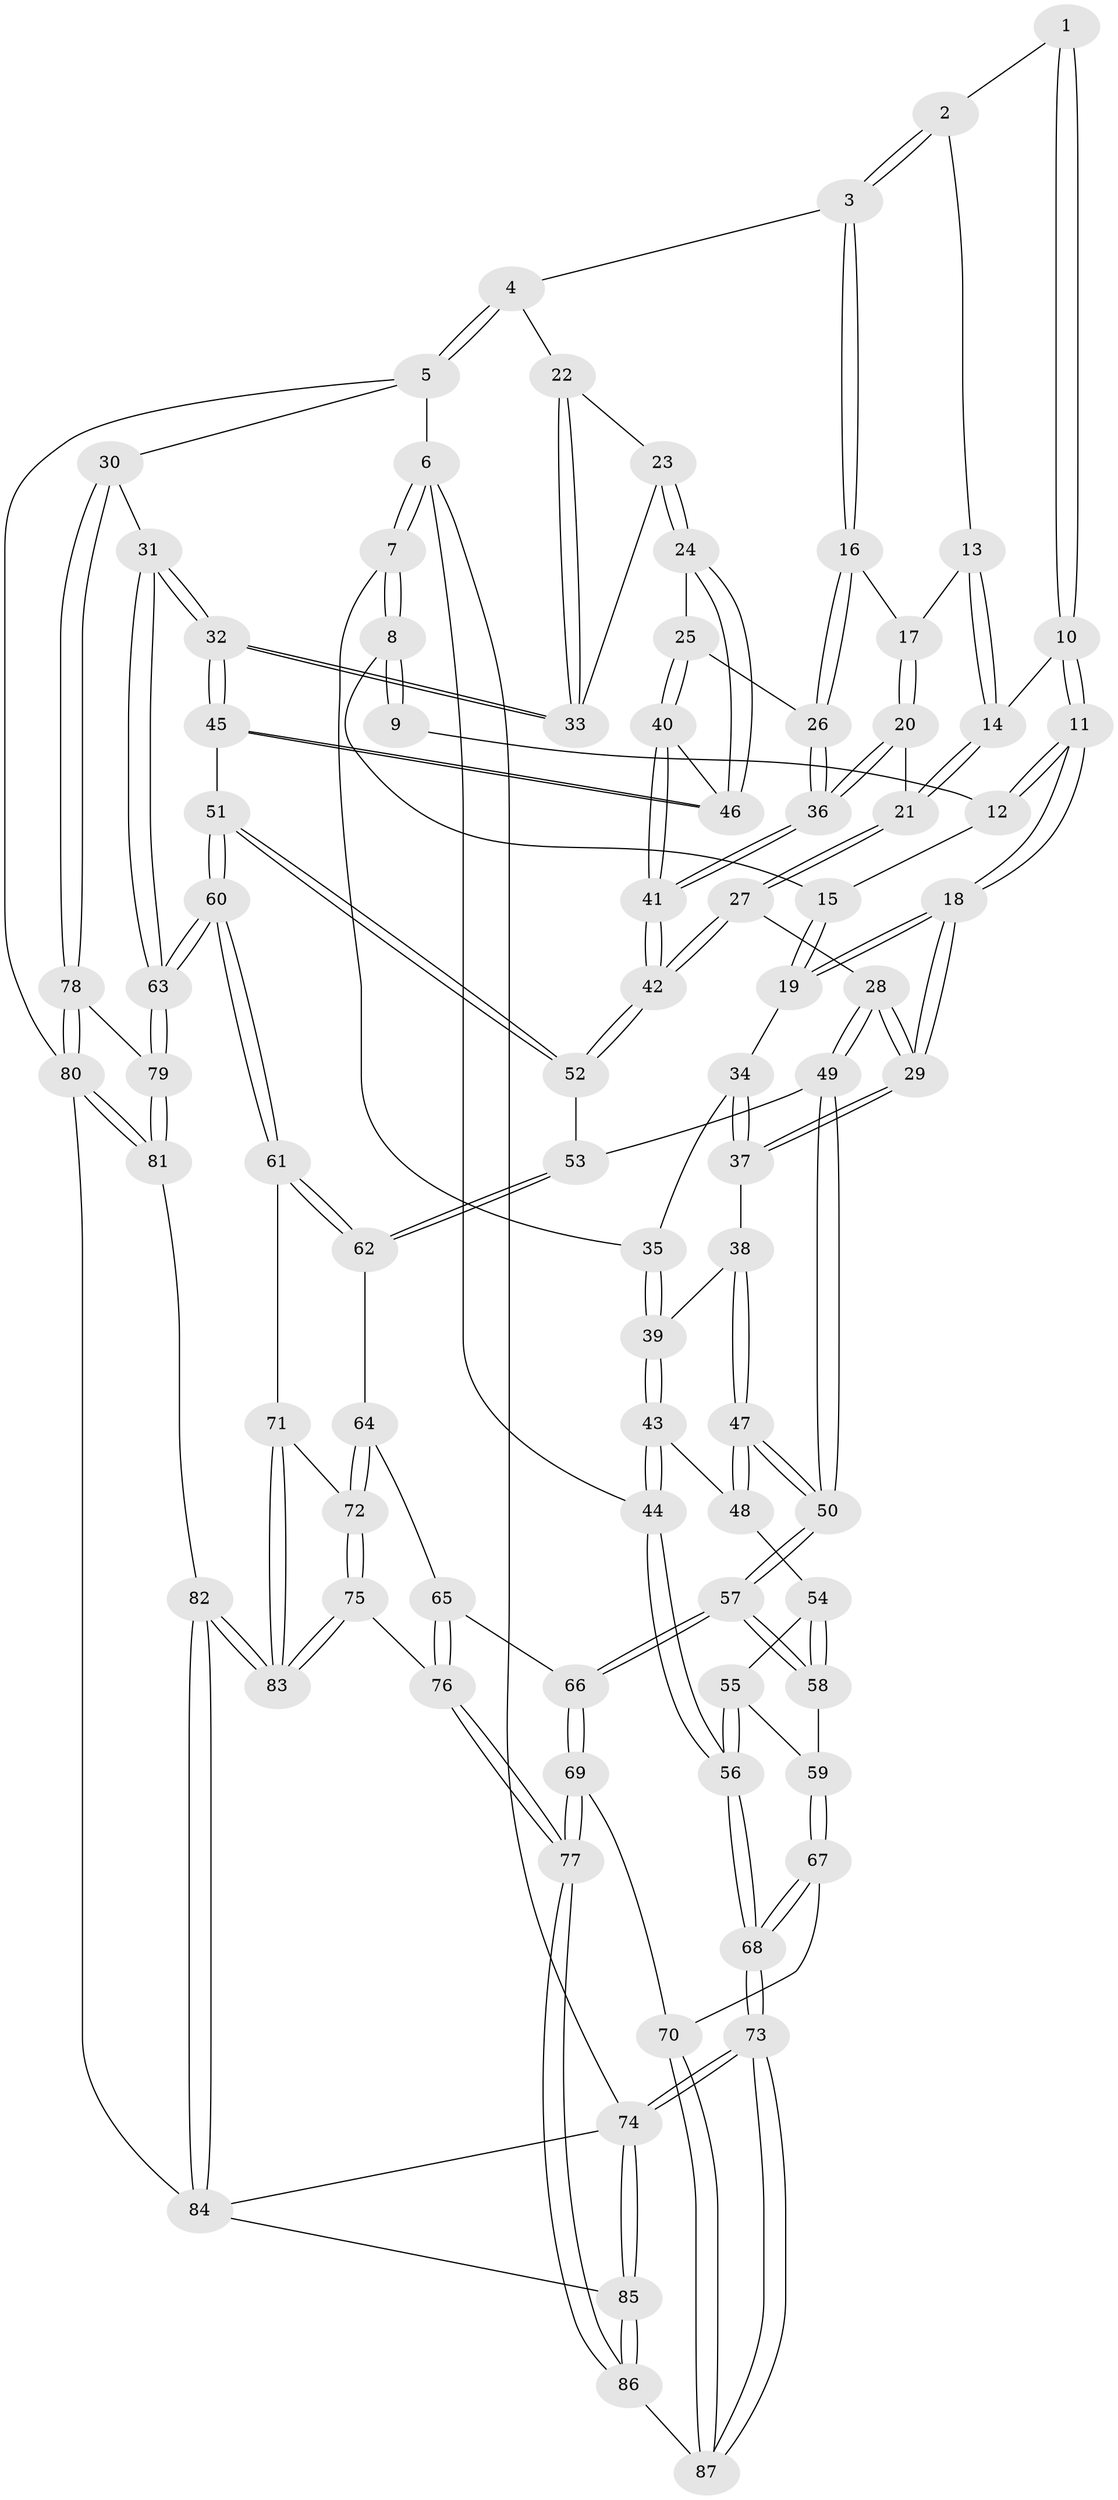 // Generated by graph-tools (version 1.1) at 2025/17/03/09/25 04:17:20]
// undirected, 87 vertices, 214 edges
graph export_dot {
graph [start="1"]
  node [color=gray90,style=filled];
  1 [pos="+0.5456388084878611+0"];
  2 [pos="+0.6284773478625613+0"];
  3 [pos="+0.78560564009903+0"];
  4 [pos="+0.9695040393807118+0"];
  5 [pos="+1+0"];
  6 [pos="+0+0"];
  7 [pos="+0+0"];
  8 [pos="+0+0"];
  9 [pos="+0.22388935151076722+0"];
  10 [pos="+0.42436410517684187+0.1109350660373478"];
  11 [pos="+0.38669760537128334+0.12462893594844504"];
  12 [pos="+0.3300874452397513+0.06330094268111401"];
  13 [pos="+0.491617539101498+0.11330063215776644"];
  14 [pos="+0.45648554448658735+0.1256441676780055"];
  15 [pos="+0.2587234989643489+0.11591341461512893"];
  16 [pos="+0.7268425173653976+0"];
  17 [pos="+0.5958211010409707+0.10016177452178622"];
  18 [pos="+0.36381937421645383+0.17471263605255394"];
  19 [pos="+0.25162234940305134+0.15476315099231341"];
  20 [pos="+0.5324109385003684+0.21007576815423587"];
  21 [pos="+0.5195326937859398+0.21511952643302548"];
  22 [pos="+0.9454144935589126+0"];
  23 [pos="+0.8752177458141338+0.21358981409747238"];
  24 [pos="+0.8167675006570326+0.23344959525089087"];
  25 [pos="+0.7753965242147538+0.15413962018317404"];
  26 [pos="+0.7278315238428085+0.03999146668660472"];
  27 [pos="+0.44544922353246275+0.3286222392245395"];
  28 [pos="+0.40904079432281626+0.3373244801332341"];
  29 [pos="+0.37076538325044317+0.26633368877317104"];
  30 [pos="+1+0.46420966910669154"];
  31 [pos="+1+0.4607924731545511"];
  32 [pos="+1+0.4397589459182827"];
  33 [pos="+0.9432926515812068+0.23807040604962948"];
  34 [pos="+0.2395044195746935+0.1630685133198609"];
  35 [pos="+0.0016844226072819507+0"];
  36 [pos="+0.652853546323721+0.2500913125976896"];
  37 [pos="+0.2118098816360743+0.23050586894835956"];
  38 [pos="+0.18817135955476172+0.24606748834086417"];
  39 [pos="+0.117295850477469+0.23474098589917647"];
  40 [pos="+0.6986236635984345+0.33609019525989126"];
  41 [pos="+0.6748061128672389+0.3403282787903632"];
  42 [pos="+0.6335664314854843+0.39418099219741626"];
  43 [pos="+0.050089331910136904+0.33283176161966477"];
  44 [pos="+0+0.4140988745971821"];
  45 [pos="+0.9503288121796639+0.41949856728200796"];
  46 [pos="+0.8089428535720414+0.32423389398600844"];
  47 [pos="+0.25584157765455834+0.4402936694157778"];
  48 [pos="+0.18808934381404568+0.42452975020953027"];
  49 [pos="+0.32611845932561295+0.460417151970908"];
  50 [pos="+0.307564067019775+0.47746012751417644"];
  51 [pos="+0.7318588894069885+0.5178763808753498"];
  52 [pos="+0.6416878800895603+0.4622566634025583"];
  53 [pos="+0.5953762889583988+0.5122201819384028"];
  54 [pos="+0.02825939749751362+0.49591527734557"];
  55 [pos="+0.008531832309903365+0.4964886705914473"];
  56 [pos="+0+0.48739633758118583"];
  57 [pos="+0.30423766919776657+0.5102800925453753"];
  58 [pos="+0.1752805623372321+0.5599795842306405"];
  59 [pos="+0.12840925234223102+0.6036590623380176"];
  60 [pos="+0.7659010309553542+0.6647660502189369"];
  61 [pos="+0.7195784116093922+0.6796867346668761"];
  62 [pos="+0.5780022684093434+0.5632797592915898"];
  63 [pos="+0.7953382697098378+0.6782931438052137"];
  64 [pos="+0.5431357743697202+0.6072174800034977"];
  65 [pos="+0.42273242302745934+0.6321972207511806"];
  66 [pos="+0.33408031825471435+0.5964930406184146"];
  67 [pos="+0.0445511535997679+0.7031413240320986"];
  68 [pos="+0+0.6511083362819011"];
  69 [pos="+0.3010627258957021+0.6719572865518284"];
  70 [pos="+0.17914912541383704+0.8038215284900979"];
  71 [pos="+0.6969304002149025+0.6953095004015242"];
  72 [pos="+0.6155309112523214+0.7419588780537603"];
  73 [pos="+0+1"];
  74 [pos="+0+1"];
  75 [pos="+0.5825959812329716+0.8056623359781004"];
  76 [pos="+0.5120025864378285+0.8148491243740033"];
  77 [pos="+0.43986380769735844+0.8750083303605921"];
  78 [pos="+1+0.7483611816380914"];
  79 [pos="+0.8657150989733032+0.8312219559756482"];
  80 [pos="+1+0.8819173059152147"];
  81 [pos="+0.7644780465083555+0.9946810640676063"];
  82 [pos="+0.762925554765534+0.99672134450638"];
  83 [pos="+0.7581070229972927+0.9912400871814026"];
  84 [pos="+0.741002691804709+1"];
  85 [pos="+0.35397609513776934+1"];
  86 [pos="+0.34653058300279854+1"];
  87 [pos="+0.1811355879784406+0.8185269973427952"];
  1 -- 2;
  1 -- 10;
  1 -- 10;
  2 -- 3;
  2 -- 3;
  2 -- 13;
  3 -- 4;
  3 -- 16;
  3 -- 16;
  4 -- 5;
  4 -- 5;
  4 -- 22;
  5 -- 6;
  5 -- 30;
  5 -- 80;
  6 -- 7;
  6 -- 7;
  6 -- 44;
  6 -- 74;
  7 -- 8;
  7 -- 8;
  7 -- 35;
  8 -- 9;
  8 -- 9;
  8 -- 15;
  9 -- 12;
  10 -- 11;
  10 -- 11;
  10 -- 14;
  11 -- 12;
  11 -- 12;
  11 -- 18;
  11 -- 18;
  12 -- 15;
  13 -- 14;
  13 -- 14;
  13 -- 17;
  14 -- 21;
  14 -- 21;
  15 -- 19;
  15 -- 19;
  16 -- 17;
  16 -- 26;
  16 -- 26;
  17 -- 20;
  17 -- 20;
  18 -- 19;
  18 -- 19;
  18 -- 29;
  18 -- 29;
  19 -- 34;
  20 -- 21;
  20 -- 36;
  20 -- 36;
  21 -- 27;
  21 -- 27;
  22 -- 23;
  22 -- 33;
  22 -- 33;
  23 -- 24;
  23 -- 24;
  23 -- 33;
  24 -- 25;
  24 -- 46;
  24 -- 46;
  25 -- 26;
  25 -- 40;
  25 -- 40;
  26 -- 36;
  26 -- 36;
  27 -- 28;
  27 -- 42;
  27 -- 42;
  28 -- 29;
  28 -- 29;
  28 -- 49;
  28 -- 49;
  29 -- 37;
  29 -- 37;
  30 -- 31;
  30 -- 78;
  30 -- 78;
  31 -- 32;
  31 -- 32;
  31 -- 63;
  31 -- 63;
  32 -- 33;
  32 -- 33;
  32 -- 45;
  32 -- 45;
  34 -- 35;
  34 -- 37;
  34 -- 37;
  35 -- 39;
  35 -- 39;
  36 -- 41;
  36 -- 41;
  37 -- 38;
  38 -- 39;
  38 -- 47;
  38 -- 47;
  39 -- 43;
  39 -- 43;
  40 -- 41;
  40 -- 41;
  40 -- 46;
  41 -- 42;
  41 -- 42;
  42 -- 52;
  42 -- 52;
  43 -- 44;
  43 -- 44;
  43 -- 48;
  44 -- 56;
  44 -- 56;
  45 -- 46;
  45 -- 46;
  45 -- 51;
  47 -- 48;
  47 -- 48;
  47 -- 50;
  47 -- 50;
  48 -- 54;
  49 -- 50;
  49 -- 50;
  49 -- 53;
  50 -- 57;
  50 -- 57;
  51 -- 52;
  51 -- 52;
  51 -- 60;
  51 -- 60;
  52 -- 53;
  53 -- 62;
  53 -- 62;
  54 -- 55;
  54 -- 58;
  54 -- 58;
  55 -- 56;
  55 -- 56;
  55 -- 59;
  56 -- 68;
  56 -- 68;
  57 -- 58;
  57 -- 58;
  57 -- 66;
  57 -- 66;
  58 -- 59;
  59 -- 67;
  59 -- 67;
  60 -- 61;
  60 -- 61;
  60 -- 63;
  60 -- 63;
  61 -- 62;
  61 -- 62;
  61 -- 71;
  62 -- 64;
  63 -- 79;
  63 -- 79;
  64 -- 65;
  64 -- 72;
  64 -- 72;
  65 -- 66;
  65 -- 76;
  65 -- 76;
  66 -- 69;
  66 -- 69;
  67 -- 68;
  67 -- 68;
  67 -- 70;
  68 -- 73;
  68 -- 73;
  69 -- 70;
  69 -- 77;
  69 -- 77;
  70 -- 87;
  70 -- 87;
  71 -- 72;
  71 -- 83;
  71 -- 83;
  72 -- 75;
  72 -- 75;
  73 -- 74;
  73 -- 74;
  73 -- 87;
  73 -- 87;
  74 -- 85;
  74 -- 85;
  74 -- 84;
  75 -- 76;
  75 -- 83;
  75 -- 83;
  76 -- 77;
  76 -- 77;
  77 -- 86;
  77 -- 86;
  78 -- 79;
  78 -- 80;
  78 -- 80;
  79 -- 81;
  79 -- 81;
  80 -- 81;
  80 -- 81;
  80 -- 84;
  81 -- 82;
  82 -- 83;
  82 -- 83;
  82 -- 84;
  82 -- 84;
  84 -- 85;
  85 -- 86;
  85 -- 86;
  86 -- 87;
}
